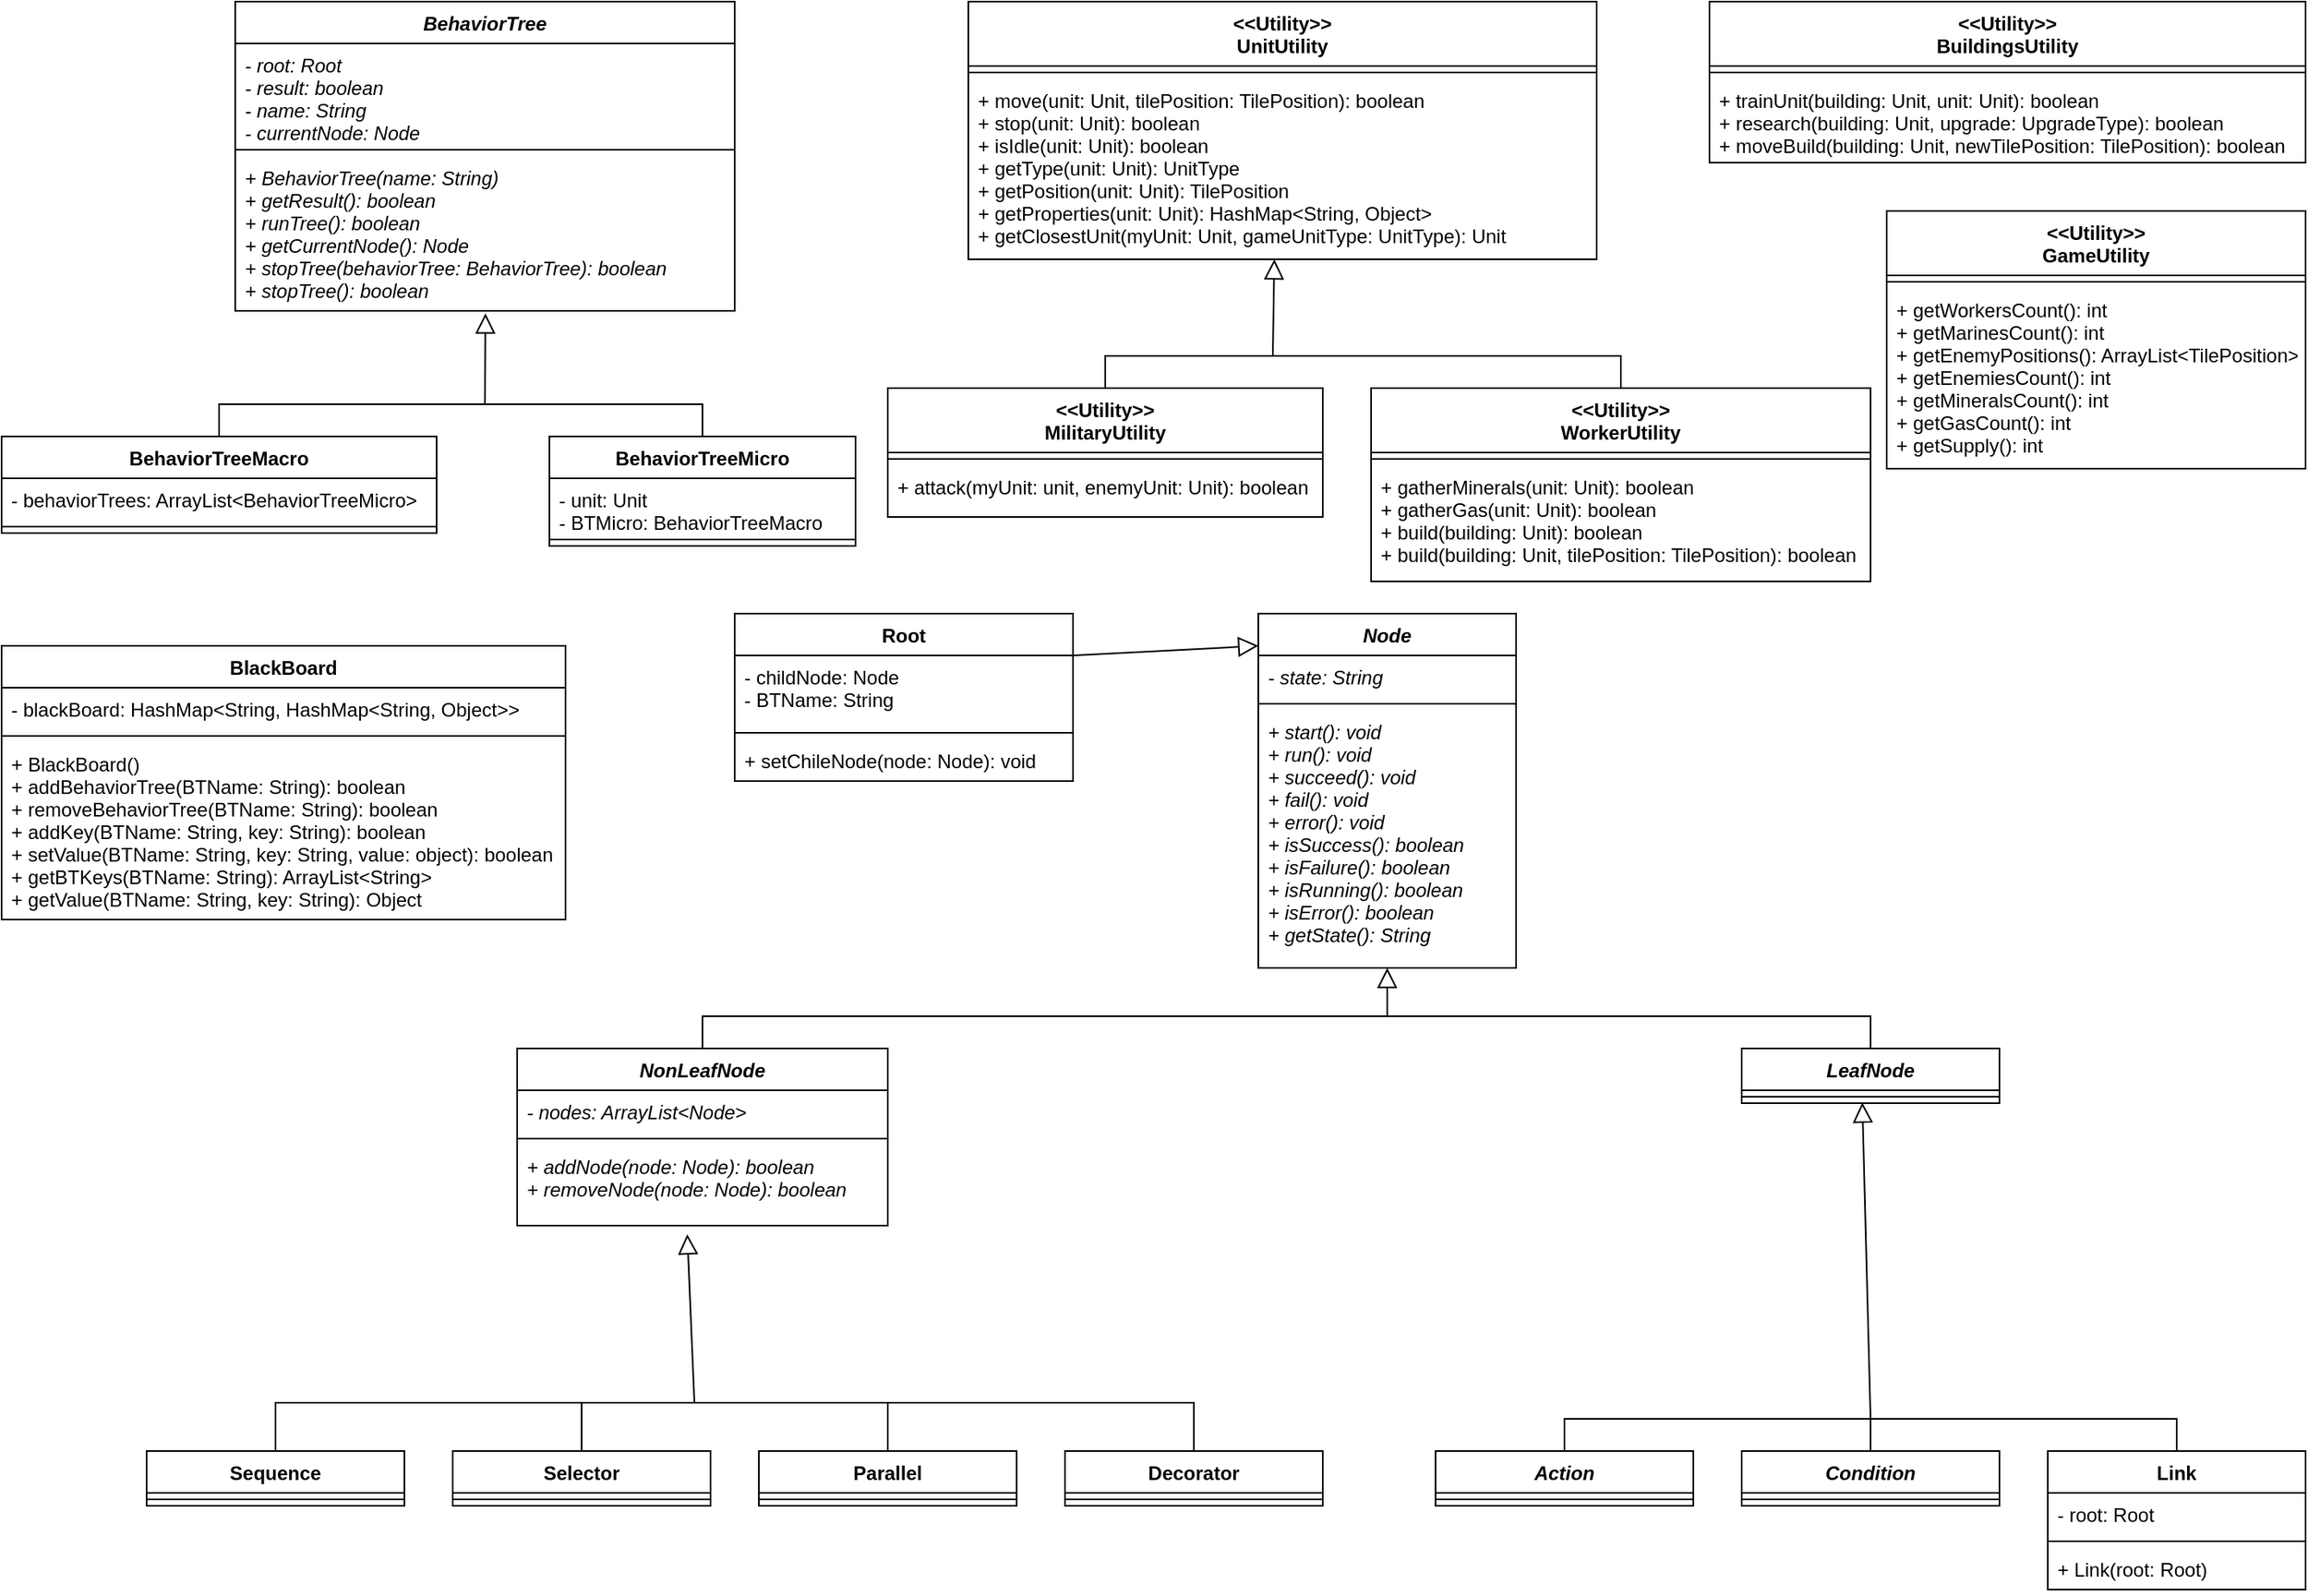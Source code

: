 <mxfile version="20.8.20" type="device"><diagram id="C5RBs43oDa-KdzZeNtuy" name="Page-1"><mxGraphModel dx="223" dy="1684" grid="1" gridSize="10" guides="1" tooltips="1" connect="1" arrows="1" fold="1" page="1" pageScale="1" pageWidth="827" pageHeight="1169" math="0" shadow="0"><root><mxCell id="WIyWlLk6GJQsqaUBKTNV-0"/><mxCell id="WIyWlLk6GJQsqaUBKTNV-1" parent="WIyWlLk6GJQsqaUBKTNV-0"/><mxCell id="doFuqOEWqiH0H51jaJD0-0" value="BlackBoard" style="swimlane;fontStyle=1;align=center;verticalAlign=top;childLayout=stackLayout;horizontal=1;startSize=26;horizontalStack=0;resizeParent=1;resizeParentMax=0;resizeLast=0;collapsible=1;marginBottom=0;" parent="WIyWlLk6GJQsqaUBKTNV-1" vertex="1"><mxGeometry x="980" y="-530" width="350" height="170" as="geometry"/></mxCell><mxCell id="doFuqOEWqiH0H51jaJD0-1" value="- blackBoard: HashMap&lt;String, HashMap&lt;String, Object&gt;&gt;" style="text;strokeColor=none;fillColor=none;align=left;verticalAlign=top;spacingLeft=4;spacingRight=4;overflow=hidden;rotatable=0;points=[[0,0.5],[1,0.5]];portConstraint=eastwest;" parent="doFuqOEWqiH0H51jaJD0-0" vertex="1"><mxGeometry y="26" width="350" height="26" as="geometry"/></mxCell><mxCell id="doFuqOEWqiH0H51jaJD0-2" value="" style="line;strokeWidth=1;fillColor=none;align=left;verticalAlign=middle;spacingTop=-1;spacingLeft=3;spacingRight=3;rotatable=0;labelPosition=right;points=[];portConstraint=eastwest;strokeColor=inherit;" parent="doFuqOEWqiH0H51jaJD0-0" vertex="1"><mxGeometry y="52" width="350" height="8" as="geometry"/></mxCell><mxCell id="doFuqOEWqiH0H51jaJD0-3" value="+ BlackBoard()&#10;+ addBehaviorTree(BTName: String): boolean&#10;+ removeBehaviorTree(BTName: String): boolean&#10;+ addKey(BTName: String, key: String): boolean&#10;+ setValue(BTName: String, key: String, value: object): boolean&#10;+ getBTKeys(BTName: String): ArrayList&lt;String&gt;&#10;+ getValue(BTName: String, key: String): Object&#10;" style="text;strokeColor=none;fillColor=none;align=left;verticalAlign=top;spacingLeft=4;spacingRight=4;overflow=hidden;rotatable=0;points=[[0,0.5],[1,0.5]];portConstraint=eastwest;" parent="doFuqOEWqiH0H51jaJD0-0" vertex="1"><mxGeometry y="60" width="350" height="110" as="geometry"/></mxCell><mxCell id="doFuqOEWqiH0H51jaJD0-4" value="BehaviorTree" style="swimlane;fontStyle=3;align=center;verticalAlign=top;childLayout=stackLayout;horizontal=1;startSize=26;horizontalStack=0;resizeParent=1;resizeParentMax=0;resizeLast=0;collapsible=1;marginBottom=0;" parent="WIyWlLk6GJQsqaUBKTNV-1" vertex="1"><mxGeometry x="1125" y="-930" width="310" height="192" as="geometry"/></mxCell><mxCell id="doFuqOEWqiH0H51jaJD0-5" value="- root: Root&#10;- result: boolean&#10;- name: String&#10;- currentNode: Node" style="text;strokeColor=none;fillColor=none;align=left;verticalAlign=top;spacingLeft=4;spacingRight=4;overflow=hidden;rotatable=0;points=[[0,0.5],[1,0.5]];portConstraint=eastwest;fontStyle=2" parent="doFuqOEWqiH0H51jaJD0-4" vertex="1"><mxGeometry y="26" width="310" height="62" as="geometry"/></mxCell><mxCell id="doFuqOEWqiH0H51jaJD0-6" value="" style="line;strokeWidth=1;fillColor=none;align=left;verticalAlign=middle;spacingTop=-1;spacingLeft=3;spacingRight=3;rotatable=0;labelPosition=right;points=[];portConstraint=eastwest;strokeColor=inherit;" parent="doFuqOEWqiH0H51jaJD0-4" vertex="1"><mxGeometry y="88" width="310" height="8" as="geometry"/></mxCell><mxCell id="doFuqOEWqiH0H51jaJD0-7" value="+ BehaviorTree(name: String)&#10;+ getResult(): boolean&#10;+ runTree(): boolean&#10;+ getCurrentNode(): Node&#10;+ stopTree(behaviorTree: BehaviorTree): boolean&#10;+ stopTree(): boolean" style="text;strokeColor=none;fillColor=none;align=left;verticalAlign=top;spacingLeft=4;spacingRight=4;overflow=hidden;rotatable=0;points=[[0,0.5],[1,0.5]];portConstraint=eastwest;fontStyle=2" parent="doFuqOEWqiH0H51jaJD0-4" vertex="1"><mxGeometry y="96" width="310" height="96" as="geometry"/></mxCell><mxCell id="doFuqOEWqiH0H51jaJD0-8" value="Node" style="swimlane;fontStyle=3;align=center;verticalAlign=top;childLayout=stackLayout;horizontal=1;startSize=26;horizontalStack=0;resizeParent=1;resizeParentMax=0;resizeLast=0;collapsible=1;marginBottom=0;" parent="WIyWlLk6GJQsqaUBKTNV-1" vertex="1"><mxGeometry x="1760" y="-550" width="160" height="220" as="geometry"/></mxCell><mxCell id="doFuqOEWqiH0H51jaJD0-9" value="- state: String " style="text;strokeColor=none;fillColor=none;align=left;verticalAlign=top;spacingLeft=4;spacingRight=4;overflow=hidden;rotatable=0;points=[[0,0.5],[1,0.5]];portConstraint=eastwest;fontStyle=2" parent="doFuqOEWqiH0H51jaJD0-8" vertex="1"><mxGeometry y="26" width="160" height="26" as="geometry"/></mxCell><mxCell id="doFuqOEWqiH0H51jaJD0-10" value="" style="line;strokeWidth=1;fillColor=none;align=left;verticalAlign=middle;spacingTop=-1;spacingLeft=3;spacingRight=3;rotatable=0;labelPosition=right;points=[];portConstraint=eastwest;strokeColor=inherit;" parent="doFuqOEWqiH0H51jaJD0-8" vertex="1"><mxGeometry y="52" width="160" height="8" as="geometry"/></mxCell><mxCell id="doFuqOEWqiH0H51jaJD0-11" value="+ start(): void&#10;+ run(): void&#10;+ succeed(): void&#10;+ fail(): void&#10;+ error(): void&#10;+ isSuccess(): boolean&#10;+ isFailure(): boolean&#10;+ isRunning(): boolean&#10;+ isError(): boolean&#10;+ getState(): String" style="text;strokeColor=none;fillColor=none;align=left;verticalAlign=top;spacingLeft=4;spacingRight=4;overflow=hidden;rotatable=0;points=[[0,0.5],[1,0.5]];portConstraint=eastwest;fontStyle=2" parent="doFuqOEWqiH0H51jaJD0-8" vertex="1"><mxGeometry y="60" width="160" height="160" as="geometry"/></mxCell><mxCell id="doFuqOEWqiH0H51jaJD0-12" value="LeafNode" style="swimlane;fontStyle=3;align=center;verticalAlign=top;childLayout=stackLayout;horizontal=1;startSize=26;horizontalStack=0;resizeParent=1;resizeParentMax=0;resizeLast=0;collapsible=1;marginBottom=0;" parent="WIyWlLk6GJQsqaUBKTNV-1" vertex="1"><mxGeometry x="2060" y="-280" width="160" height="34" as="geometry"/></mxCell><mxCell id="doFuqOEWqiH0H51jaJD0-14" value="" style="line;strokeWidth=1;fillColor=none;align=left;verticalAlign=middle;spacingTop=-1;spacingLeft=3;spacingRight=3;rotatable=0;labelPosition=right;points=[];portConstraint=eastwest;strokeColor=inherit;" parent="doFuqOEWqiH0H51jaJD0-12" vertex="1"><mxGeometry y="26" width="160" height="8" as="geometry"/></mxCell><mxCell id="doFuqOEWqiH0H51jaJD0-16" value="Action" style="swimlane;fontStyle=3;align=center;verticalAlign=top;childLayout=stackLayout;horizontal=1;startSize=26;horizontalStack=0;resizeParent=1;resizeParentMax=0;resizeLast=0;collapsible=1;marginBottom=0;" parent="WIyWlLk6GJQsqaUBKTNV-1" vertex="1"><mxGeometry x="1870" y="-30" width="160" height="34" as="geometry"><mxRectangle x="1870" y="-30" width="80" height="30" as="alternateBounds"/></mxGeometry></mxCell><mxCell id="doFuqOEWqiH0H51jaJD0-18" value="" style="line;strokeWidth=1;fillColor=none;align=left;verticalAlign=middle;spacingTop=-1;spacingLeft=3;spacingRight=3;rotatable=0;labelPosition=right;points=[];portConstraint=eastwest;strokeColor=inherit;" parent="doFuqOEWqiH0H51jaJD0-16" vertex="1"><mxGeometry y="26" width="160" height="8" as="geometry"/></mxCell><mxCell id="doFuqOEWqiH0H51jaJD0-20" value="Condition" style="swimlane;fontStyle=3;align=center;verticalAlign=top;childLayout=stackLayout;horizontal=1;startSize=26;horizontalStack=0;resizeParent=1;resizeParentMax=0;resizeLast=0;collapsible=1;marginBottom=0;" parent="WIyWlLk6GJQsqaUBKTNV-1" vertex="1"><mxGeometry x="2060" y="-30" width="160" height="34" as="geometry"/></mxCell><mxCell id="doFuqOEWqiH0H51jaJD0-22" value="" style="line;strokeWidth=1;fillColor=none;align=left;verticalAlign=middle;spacingTop=-1;spacingLeft=3;spacingRight=3;rotatable=0;labelPosition=right;points=[];portConstraint=eastwest;strokeColor=inherit;" parent="doFuqOEWqiH0H51jaJD0-20" vertex="1"><mxGeometry y="26" width="160" height="8" as="geometry"/></mxCell><mxCell id="doFuqOEWqiH0H51jaJD0-24" value="Link" style="swimlane;fontStyle=1;align=center;verticalAlign=top;childLayout=stackLayout;horizontal=1;startSize=26;horizontalStack=0;resizeParent=1;resizeParentMax=0;resizeLast=0;collapsible=1;marginBottom=0;" parent="WIyWlLk6GJQsqaUBKTNV-1" vertex="1"><mxGeometry x="2250" y="-30" width="160" height="86" as="geometry"/></mxCell><mxCell id="doFuqOEWqiH0H51jaJD0-25" value="- root: Root" style="text;strokeColor=none;fillColor=none;align=left;verticalAlign=top;spacingLeft=4;spacingRight=4;overflow=hidden;rotatable=0;points=[[0,0.5],[1,0.5]];portConstraint=eastwest;fontStyle=0" parent="doFuqOEWqiH0H51jaJD0-24" vertex="1"><mxGeometry y="26" width="160" height="26" as="geometry"/></mxCell><mxCell id="doFuqOEWqiH0H51jaJD0-26" value="" style="line;strokeWidth=1;fillColor=none;align=left;verticalAlign=middle;spacingTop=-1;spacingLeft=3;spacingRight=3;rotatable=0;labelPosition=right;points=[];portConstraint=eastwest;strokeColor=inherit;" parent="doFuqOEWqiH0H51jaJD0-24" vertex="1"><mxGeometry y="52" width="160" height="8" as="geometry"/></mxCell><mxCell id="doFuqOEWqiH0H51jaJD0-27" value="+ Link(root: Root)" style="text;strokeColor=none;fillColor=none;align=left;verticalAlign=top;spacingLeft=4;spacingRight=4;overflow=hidden;rotatable=0;points=[[0,0.5],[1,0.5]];portConstraint=eastwest;" parent="doFuqOEWqiH0H51jaJD0-24" vertex="1"><mxGeometry y="60" width="160" height="26" as="geometry"/></mxCell><mxCell id="doFuqOEWqiH0H51jaJD0-28" value="NonLeafNode" style="swimlane;fontStyle=3;align=center;verticalAlign=top;childLayout=stackLayout;horizontal=1;startSize=26;horizontalStack=0;resizeParent=1;resizeParentMax=0;resizeLast=0;collapsible=1;marginBottom=0;" parent="WIyWlLk6GJQsqaUBKTNV-1" vertex="1"><mxGeometry x="1300" y="-280" width="230" height="110" as="geometry"/></mxCell><mxCell id="doFuqOEWqiH0H51jaJD0-29" value="- nodes: ArrayList&lt;Node&gt;" style="text;strokeColor=none;fillColor=none;align=left;verticalAlign=top;spacingLeft=4;spacingRight=4;overflow=hidden;rotatable=0;points=[[0,0.5],[1,0.5]];portConstraint=eastwest;fontStyle=2" parent="doFuqOEWqiH0H51jaJD0-28" vertex="1"><mxGeometry y="26" width="230" height="26" as="geometry"/></mxCell><mxCell id="doFuqOEWqiH0H51jaJD0-30" value="" style="line;strokeWidth=1;fillColor=none;align=left;verticalAlign=middle;spacingTop=-1;spacingLeft=3;spacingRight=3;rotatable=0;labelPosition=right;points=[];portConstraint=eastwest;strokeColor=inherit;" parent="doFuqOEWqiH0H51jaJD0-28" vertex="1"><mxGeometry y="52" width="230" height="8" as="geometry"/></mxCell><mxCell id="doFuqOEWqiH0H51jaJD0-31" value="+ addNode(node: Node): boolean&#10;+ removeNode(node: Node): boolean" style="text;strokeColor=none;fillColor=none;align=left;verticalAlign=top;spacingLeft=4;spacingRight=4;overflow=hidden;rotatable=0;points=[[0,0.5],[1,0.5]];portConstraint=eastwest;fontStyle=2" parent="doFuqOEWqiH0H51jaJD0-28" vertex="1"><mxGeometry y="60" width="230" height="50" as="geometry"/></mxCell><mxCell id="doFuqOEWqiH0H51jaJD0-32" value="Selector" style="swimlane;fontStyle=1;align=center;verticalAlign=top;childLayout=stackLayout;horizontal=1;startSize=26;horizontalStack=0;resizeParent=1;resizeParentMax=0;resizeLast=0;collapsible=1;marginBottom=0;" parent="WIyWlLk6GJQsqaUBKTNV-1" vertex="1"><mxGeometry x="1260" y="-30" width="160" height="34" as="geometry"/></mxCell><mxCell id="doFuqOEWqiH0H51jaJD0-34" value="" style="line;strokeWidth=1;fillColor=none;align=left;verticalAlign=middle;spacingTop=-1;spacingLeft=3;spacingRight=3;rotatable=0;labelPosition=right;points=[];portConstraint=eastwest;strokeColor=inherit;" parent="doFuqOEWqiH0H51jaJD0-32" vertex="1"><mxGeometry y="26" width="160" height="8" as="geometry"/></mxCell><mxCell id="doFuqOEWqiH0H51jaJD0-36" value="Sequence" style="swimlane;fontStyle=1;align=center;verticalAlign=top;childLayout=stackLayout;horizontal=1;startSize=26;horizontalStack=0;resizeParent=1;resizeParentMax=0;resizeLast=0;collapsible=1;marginBottom=0;" parent="WIyWlLk6GJQsqaUBKTNV-1" vertex="1"><mxGeometry x="1070" y="-30" width="160" height="34" as="geometry"/></mxCell><mxCell id="doFuqOEWqiH0H51jaJD0-38" value="" style="line;strokeWidth=1;fillColor=none;align=left;verticalAlign=middle;spacingTop=-1;spacingLeft=3;spacingRight=3;rotatable=0;labelPosition=right;points=[];portConstraint=eastwest;strokeColor=inherit;" parent="doFuqOEWqiH0H51jaJD0-36" vertex="1"><mxGeometry y="26" width="160" height="8" as="geometry"/></mxCell><mxCell id="doFuqOEWqiH0H51jaJD0-40" value="Decorator" style="swimlane;fontStyle=1;align=center;verticalAlign=top;childLayout=stackLayout;horizontal=1;startSize=26;horizontalStack=0;resizeParent=1;resizeParentMax=0;resizeLast=0;collapsible=1;marginBottom=0;" parent="WIyWlLk6GJQsqaUBKTNV-1" vertex="1"><mxGeometry x="1640" y="-30" width="160" height="34" as="geometry"/></mxCell><mxCell id="doFuqOEWqiH0H51jaJD0-42" value="" style="line;strokeWidth=1;fillColor=none;align=left;verticalAlign=middle;spacingTop=-1;spacingLeft=3;spacingRight=3;rotatable=0;labelPosition=right;points=[];portConstraint=eastwest;strokeColor=inherit;" parent="doFuqOEWqiH0H51jaJD0-40" vertex="1"><mxGeometry y="26" width="160" height="8" as="geometry"/></mxCell><mxCell id="doFuqOEWqiH0H51jaJD0-44" value="Parallel" style="swimlane;fontStyle=1;align=center;verticalAlign=top;childLayout=stackLayout;horizontal=1;startSize=26;horizontalStack=0;resizeParent=1;resizeParentMax=0;resizeLast=0;collapsible=1;marginBottom=0;" parent="WIyWlLk6GJQsqaUBKTNV-1" vertex="1"><mxGeometry x="1450" y="-30" width="160" height="34" as="geometry"/></mxCell><mxCell id="doFuqOEWqiH0H51jaJD0-46" value="" style="line;strokeWidth=1;fillColor=none;align=left;verticalAlign=middle;spacingTop=-1;spacingLeft=3;spacingRight=3;rotatable=0;labelPosition=right;points=[];portConstraint=eastwest;strokeColor=inherit;" parent="doFuqOEWqiH0H51jaJD0-44" vertex="1"><mxGeometry y="26" width="160" height="8" as="geometry"/></mxCell><mxCell id="doFuqOEWqiH0H51jaJD0-48" value="&lt;&lt;Utility&gt;&gt;&#10;WorkerUtility" style="swimlane;fontStyle=1;align=center;verticalAlign=top;childLayout=stackLayout;horizontal=1;startSize=40;horizontalStack=0;resizeParent=1;resizeParentMax=0;resizeLast=0;collapsible=1;marginBottom=0;" parent="WIyWlLk6GJQsqaUBKTNV-1" vertex="1"><mxGeometry x="1830" y="-690" width="310" height="120" as="geometry"/></mxCell><mxCell id="doFuqOEWqiH0H51jaJD0-50" value="" style="line;strokeWidth=1;fillColor=none;align=left;verticalAlign=middle;spacingTop=-1;spacingLeft=3;spacingRight=3;rotatable=0;labelPosition=right;points=[];portConstraint=eastwest;strokeColor=inherit;" parent="doFuqOEWqiH0H51jaJD0-48" vertex="1"><mxGeometry y="40" width="310" height="8" as="geometry"/></mxCell><mxCell id="doFuqOEWqiH0H51jaJD0-51" value="+ gatherMinerals(unit: Unit): boolean &#10;+ gatherGas(unit: Unit): boolean&#10;+ build(building: Unit): boolean&#10;+ build(building: Unit, tilePosition: TilePosition): boolean" style="text;strokeColor=none;fillColor=none;align=left;verticalAlign=top;spacingLeft=4;spacingRight=4;overflow=hidden;rotatable=0;points=[[0,0.5],[1,0.5]];portConstraint=eastwest;" parent="doFuqOEWqiH0H51jaJD0-48" vertex="1"><mxGeometry y="48" width="310" height="72" as="geometry"/></mxCell><mxCell id="doFuqOEWqiH0H51jaJD0-52" value="&lt;&lt;Utility&gt;&gt;&#10;MilitaryUtility" style="swimlane;fontStyle=1;align=center;verticalAlign=top;childLayout=stackLayout;horizontal=1;startSize=40;horizontalStack=0;resizeParent=1;resizeParentMax=0;resizeLast=0;collapsible=1;marginBottom=0;" parent="WIyWlLk6GJQsqaUBKTNV-1" vertex="1"><mxGeometry x="1530" y="-690" width="270" height="80" as="geometry"/></mxCell><mxCell id="doFuqOEWqiH0H51jaJD0-54" value="" style="line;strokeWidth=1;fillColor=none;align=left;verticalAlign=middle;spacingTop=-1;spacingLeft=3;spacingRight=3;rotatable=0;labelPosition=right;points=[];portConstraint=eastwest;strokeColor=inherit;" parent="doFuqOEWqiH0H51jaJD0-52" vertex="1"><mxGeometry y="40" width="270" height="8" as="geometry"/></mxCell><mxCell id="doFuqOEWqiH0H51jaJD0-55" value="+ attack(myUnit: unit, enemyUnit: Unit): boolean&#10;" style="text;strokeColor=none;fillColor=none;align=left;verticalAlign=top;spacingLeft=4;spacingRight=4;overflow=hidden;rotatable=0;points=[[0,0.5],[1,0.5]];portConstraint=eastwest;" parent="doFuqOEWqiH0H51jaJD0-52" vertex="1"><mxGeometry y="48" width="270" height="32" as="geometry"/></mxCell><mxCell id="doFuqOEWqiH0H51jaJD0-56" value="&lt;&lt;Utility&gt;&gt;&#10;BuildingsUtility" style="swimlane;fontStyle=1;align=center;verticalAlign=top;childLayout=stackLayout;horizontal=1;startSize=40;horizontalStack=0;resizeParent=1;resizeParentMax=0;resizeLast=0;collapsible=1;marginBottom=0;" parent="WIyWlLk6GJQsqaUBKTNV-1" vertex="1"><mxGeometry x="2040" y="-930" width="370" height="100" as="geometry"/></mxCell><mxCell id="doFuqOEWqiH0H51jaJD0-58" value="" style="line;strokeWidth=1;fillColor=none;align=left;verticalAlign=middle;spacingTop=-1;spacingLeft=3;spacingRight=3;rotatable=0;labelPosition=right;points=[];portConstraint=eastwest;strokeColor=inherit;" parent="doFuqOEWqiH0H51jaJD0-56" vertex="1"><mxGeometry y="40" width="370" height="8" as="geometry"/></mxCell><mxCell id="doFuqOEWqiH0H51jaJD0-59" value="+ trainUnit(building: Unit, unit: Unit): boolean&#10;+ research(building: Unit, upgrade: UpgradeType): boolean&#10;+ moveBuild(building: Unit, newTilePosition: TilePosition): boolean&#10;" style="text;strokeColor=none;fillColor=none;align=left;verticalAlign=top;spacingLeft=4;spacingRight=4;overflow=hidden;rotatable=0;points=[[0,0.5],[1,0.5]];portConstraint=eastwest;" parent="doFuqOEWqiH0H51jaJD0-56" vertex="1"><mxGeometry y="48" width="370" height="52" as="geometry"/></mxCell><mxCell id="doFuqOEWqiH0H51jaJD0-60" value="&lt;&lt;Utility&gt;&gt;&#10;UnitUtility" style="swimlane;fontStyle=1;align=center;verticalAlign=top;childLayout=stackLayout;horizontal=1;startSize=40;horizontalStack=0;resizeParent=1;resizeParentMax=0;resizeLast=0;collapsible=1;marginBottom=0;" parent="WIyWlLk6GJQsqaUBKTNV-1" vertex="1"><mxGeometry x="1580" y="-930" width="390" height="160" as="geometry"/></mxCell><mxCell id="doFuqOEWqiH0H51jaJD0-62" value="" style="line;strokeWidth=1;fillColor=none;align=left;verticalAlign=middle;spacingTop=-1;spacingLeft=3;spacingRight=3;rotatable=0;labelPosition=right;points=[];portConstraint=eastwest;strokeColor=inherit;" parent="doFuqOEWqiH0H51jaJD0-60" vertex="1"><mxGeometry y="40" width="390" height="8" as="geometry"/></mxCell><mxCell id="doFuqOEWqiH0H51jaJD0-63" value="+ move(unit: Unit, tilePosition: TilePosition): boolean&#10;+ stop(unit: Unit): boolean&#10;+ isIdle(unit: Unit): boolean&#10;+ getType(unit: Unit): UnitType&#10;+ getPosition(unit: Unit): TilePosition&#10;+ getProperties(unit: Unit): HashMap&lt;String, Object&gt;&#10;+ getClosestUnit(myUnit: Unit, gameUnitType: UnitType): Unit" style="text;strokeColor=none;fillColor=none;align=left;verticalAlign=top;spacingLeft=4;spacingRight=4;overflow=hidden;rotatable=0;points=[[0,0.5],[1,0.5]];portConstraint=eastwest;fontStyle=0" parent="doFuqOEWqiH0H51jaJD0-60" vertex="1"><mxGeometry y="48" width="390" height="112" as="geometry"/></mxCell><mxCell id="doFuqOEWqiH0H51jaJD0-64" value="&lt;&lt;Utility&gt;&gt;&#10;GameUtility" style="swimlane;fontStyle=1;align=center;verticalAlign=top;childLayout=stackLayout;horizontal=1;startSize=40;horizontalStack=0;resizeParent=1;resizeParentMax=0;resizeLast=0;collapsible=1;marginBottom=0;" parent="WIyWlLk6GJQsqaUBKTNV-1" vertex="1"><mxGeometry x="2150" y="-800" width="260" height="160" as="geometry"/></mxCell><mxCell id="doFuqOEWqiH0H51jaJD0-66" value="" style="line;strokeWidth=1;fillColor=none;align=left;verticalAlign=middle;spacingTop=-1;spacingLeft=3;spacingRight=3;rotatable=0;labelPosition=right;points=[];portConstraint=eastwest;strokeColor=inherit;" parent="doFuqOEWqiH0H51jaJD0-64" vertex="1"><mxGeometry y="40" width="260" height="8" as="geometry"/></mxCell><mxCell id="doFuqOEWqiH0H51jaJD0-67" value="+ getWorkersCount(): int&#10;+ getMarinesCount(): int&#10;+ getEnemyPositions(): ArrayList&lt;TilePosition&gt;&#10;+ getEnemiesCount(): int&#10;+ getMineralsCount(): int&#10;+ getGasCount(): int&#10;+ getSupply(): int" style="text;strokeColor=none;fillColor=none;align=left;verticalAlign=top;spacingLeft=4;spacingRight=4;overflow=hidden;rotatable=0;points=[[0,0.5],[1,0.5]];portConstraint=eastwest;" parent="doFuqOEWqiH0H51jaJD0-64" vertex="1"><mxGeometry y="48" width="260" height="112" as="geometry"/></mxCell><mxCell id="doFuqOEWqiH0H51jaJD0-72" value="BehaviorTreeMicro" style="swimlane;fontStyle=1;align=center;verticalAlign=top;childLayout=stackLayout;horizontal=1;startSize=26;horizontalStack=0;resizeParent=1;resizeParentMax=0;resizeLast=0;collapsible=1;marginBottom=0;" parent="WIyWlLk6GJQsqaUBKTNV-1" vertex="1"><mxGeometry x="1320" y="-660" width="190" height="68" as="geometry"/></mxCell><mxCell id="doFuqOEWqiH0H51jaJD0-73" value="- unit: Unit&#10;- BTMicro: BehaviorTreeMacro" style="text;strokeColor=none;fillColor=none;align=left;verticalAlign=top;spacingLeft=4;spacingRight=4;overflow=hidden;rotatable=0;points=[[0,0.5],[1,0.5]];portConstraint=eastwest;fontStyle=0" parent="doFuqOEWqiH0H51jaJD0-72" vertex="1"><mxGeometry y="26" width="190" height="34" as="geometry"/></mxCell><mxCell id="doFuqOEWqiH0H51jaJD0-74" value="" style="line;strokeWidth=1;fillColor=none;align=left;verticalAlign=middle;spacingTop=-1;spacingLeft=3;spacingRight=3;rotatable=0;labelPosition=right;points=[];portConstraint=eastwest;strokeColor=inherit;" parent="doFuqOEWqiH0H51jaJD0-72" vertex="1"><mxGeometry y="60" width="190" height="8" as="geometry"/></mxCell><mxCell id="doFuqOEWqiH0H51jaJD0-79" value="" style="endArrow=none;html=1;rounded=0;endSize=10;exitX=0.5;exitY=0;exitDx=0;exitDy=0;entryX=0.5;entryY=0;entryDx=0;entryDy=0;" parent="WIyWlLk6GJQsqaUBKTNV-1" source="doFuqOEWqiH0H51jaJD0-98" target="doFuqOEWqiH0H51jaJD0-72" edge="1"><mxGeometry width="50" height="50" relative="1" as="geometry"><mxPoint x="1115" y="-670" as="sourcePoint"/><mxPoint x="1350" y="-680" as="targetPoint"/><Array as="points"><mxPoint x="1115" y="-680"/><mxPoint x="1415" y="-680"/></Array></mxGeometry></mxCell><mxCell id="doFuqOEWqiH0H51jaJD0-80" value="" style="endArrow=block;html=1;rounded=0;endSize=10;endFill=0;entryX=0.501;entryY=1.017;entryDx=0;entryDy=0;entryPerimeter=0;" parent="WIyWlLk6GJQsqaUBKTNV-1" target="doFuqOEWqiH0H51jaJD0-7" edge="1"><mxGeometry width="50" height="50" relative="1" as="geometry"><mxPoint x="1280" y="-680" as="sourcePoint"/><mxPoint x="1280" y="-740" as="targetPoint"/></mxGeometry></mxCell><mxCell id="doFuqOEWqiH0H51jaJD0-81" value="" style="endArrow=none;html=1;rounded=0;endSize=10;entryX=0.5;entryY=0;entryDx=0;entryDy=0;exitX=0.5;exitY=0;exitDx=0;exitDy=0;" parent="WIyWlLk6GJQsqaUBKTNV-1" source="doFuqOEWqiH0H51jaJD0-52" target="doFuqOEWqiH0H51jaJD0-48" edge="1"><mxGeometry width="50" height="50" relative="1" as="geometry"><mxPoint x="1570" y="-674" as="sourcePoint"/><mxPoint x="1825" y="-658" as="targetPoint"/><Array as="points"><mxPoint x="1665" y="-710"/><mxPoint x="1985" y="-710"/></Array></mxGeometry></mxCell><mxCell id="doFuqOEWqiH0H51jaJD0-82" value="" style="endArrow=block;html=1;rounded=0;endSize=10;endFill=0;entryX=0.487;entryY=1;entryDx=0;entryDy=0;entryPerimeter=0;" parent="WIyWlLk6GJQsqaUBKTNV-1" target="doFuqOEWqiH0H51jaJD0-63" edge="1"><mxGeometry width="50" height="50" relative="1" as="geometry"><mxPoint x="1769" y="-710" as="sourcePoint"/><mxPoint x="1703" y="-765" as="targetPoint"/></mxGeometry></mxCell><mxCell id="doFuqOEWqiH0H51jaJD0-83" value="" style="endArrow=none;html=1;rounded=0;endSize=10;exitX=0.5;exitY=0;exitDx=0;exitDy=0;entryX=0.5;entryY=0;entryDx=0;entryDy=0;" parent="WIyWlLk6GJQsqaUBKTNV-1" source="doFuqOEWqiH0H51jaJD0-28" target="doFuqOEWqiH0H51jaJD0-12" edge="1"><mxGeometry width="50" height="50" relative="1" as="geometry"><mxPoint x="1680" y="-280" as="sourcePoint"/><mxPoint x="1965" y="-280" as="targetPoint"/><Array as="points"><mxPoint x="1415" y="-300"/><mxPoint x="2140" y="-300"/></Array></mxGeometry></mxCell><mxCell id="doFuqOEWqiH0H51jaJD0-84" value="" style="endArrow=block;html=1;rounded=0;endSize=10;endFill=0;" parent="WIyWlLk6GJQsqaUBKTNV-1" target="doFuqOEWqiH0H51jaJD0-11" edge="1"><mxGeometry width="50" height="50" relative="1" as="geometry"><mxPoint x="1840" y="-300" as="sourcePoint"/><mxPoint x="1843" y="-239" as="targetPoint"/></mxGeometry></mxCell><mxCell id="doFuqOEWqiH0H51jaJD0-85" value="" style="endArrow=none;html=1;rounded=0;endSize=10;exitX=0.5;exitY=0;exitDx=0;exitDy=0;entryX=0.5;entryY=0;entryDx=0;entryDy=0;" parent="WIyWlLk6GJQsqaUBKTNV-1" source="doFuqOEWqiH0H51jaJD0-16" target="doFuqOEWqiH0H51jaJD0-20" edge="1"><mxGeometry width="50" height="50" relative="1" as="geometry"><mxPoint x="1850" y="-21" as="sourcePoint"/><mxPoint x="2135" y="-21" as="targetPoint"/><Array as="points"><mxPoint x="1950" y="-50"/><mxPoint x="2140" y="-50"/></Array></mxGeometry></mxCell><mxCell id="doFuqOEWqiH0H51jaJD0-86" value="" style="endArrow=block;html=1;rounded=0;endSize=10;endFill=0;entryX=0.468;entryY=0.95;entryDx=0;entryDy=0;entryPerimeter=0;" parent="WIyWlLk6GJQsqaUBKTNV-1" target="doFuqOEWqiH0H51jaJD0-14" edge="1"><mxGeometry width="50" height="50" relative="1" as="geometry"><mxPoint x="2140" y="-50" as="sourcePoint"/><mxPoint x="2140" y="-240" as="targetPoint"/></mxGeometry></mxCell><mxCell id="doFuqOEWqiH0H51jaJD0-88" value="" style="endArrow=none;html=1;rounded=0;endSize=10;entryX=0.5;entryY=0;entryDx=0;entryDy=0;" parent="WIyWlLk6GJQsqaUBKTNV-1" target="doFuqOEWqiH0H51jaJD0-24" edge="1"><mxGeometry width="50" height="50" relative="1" as="geometry"><mxPoint x="2140" y="-50" as="sourcePoint"/><mxPoint x="2330" y="-50" as="targetPoint"/><Array as="points"><mxPoint x="2330" y="-50"/></Array></mxGeometry></mxCell><mxCell id="doFuqOEWqiH0H51jaJD0-89" value="" style="endArrow=none;html=1;rounded=0;endSize=10;exitX=0.5;exitY=0;exitDx=0;exitDy=0;entryX=0.5;entryY=0;entryDx=0;entryDy=0;" parent="WIyWlLk6GJQsqaUBKTNV-1" source="doFuqOEWqiH0H51jaJD0-36" target="doFuqOEWqiH0H51jaJD0-40" edge="1"><mxGeometry width="50" height="50" relative="1" as="geometry"><mxPoint x="1147" y="-70" as="sourcePoint"/><mxPoint x="1337" y="-70" as="targetPoint"/><Array as="points"><mxPoint x="1150" y="-60"/><mxPoint x="1720" y="-60"/></Array></mxGeometry></mxCell><mxCell id="doFuqOEWqiH0H51jaJD0-90" value="" style="endArrow=none;html=1;rounded=0;endSize=10;exitX=0.5;exitY=0;exitDx=0;exitDy=0;" parent="WIyWlLk6GJQsqaUBKTNV-1" source="doFuqOEWqiH0H51jaJD0-32" edge="1"><mxGeometry width="50" height="50" relative="1" as="geometry"><mxPoint x="1470" y="-70" as="sourcePoint"/><mxPoint x="1340" y="-60" as="targetPoint"/></mxGeometry></mxCell><mxCell id="doFuqOEWqiH0H51jaJD0-93" value="" style="endArrow=none;html=1;rounded=0;endSize=10;exitX=0.5;exitY=0;exitDx=0;exitDy=0;" parent="WIyWlLk6GJQsqaUBKTNV-1" source="doFuqOEWqiH0H51jaJD0-44" edge="1"><mxGeometry width="50" height="50" relative="1" as="geometry"><mxPoint x="1350" y="-20" as="sourcePoint"/><mxPoint x="1530" y="-60" as="targetPoint"/></mxGeometry></mxCell><mxCell id="doFuqOEWqiH0H51jaJD0-94" value="" style="endArrow=block;html=1;rounded=0;endSize=10;endFill=0;entryX=0.459;entryY=1.108;entryDx=0;entryDy=0;entryPerimeter=0;" parent="WIyWlLk6GJQsqaUBKTNV-1" target="doFuqOEWqiH0H51jaJD0-31" edge="1"><mxGeometry width="50" height="50" relative="1" as="geometry"><mxPoint x="1410" y="-60" as="sourcePoint"/><mxPoint x="1620" y="-140" as="targetPoint"/></mxGeometry></mxCell><mxCell id="doFuqOEWqiH0H51jaJD0-98" value="BehaviorTreeMacro" style="swimlane;fontStyle=1;align=center;verticalAlign=top;childLayout=stackLayout;horizontal=1;startSize=26;horizontalStack=0;resizeParent=1;resizeParentMax=0;resizeLast=0;collapsible=1;marginBottom=0;" parent="WIyWlLk6GJQsqaUBKTNV-1" vertex="1"><mxGeometry x="980" y="-660" width="270" height="60" as="geometry"/></mxCell><mxCell id="doFuqOEWqiH0H51jaJD0-99" value="- behaviorTrees: ArrayList&lt;BehaviorTreeMicro&gt;" style="text;strokeColor=none;fillColor=none;align=left;verticalAlign=top;spacingLeft=4;spacingRight=4;overflow=hidden;rotatable=0;points=[[0,0.5],[1,0.5]];portConstraint=eastwest;fontStyle=0" parent="doFuqOEWqiH0H51jaJD0-98" vertex="1"><mxGeometry y="26" width="270" height="26" as="geometry"/></mxCell><mxCell id="doFuqOEWqiH0H51jaJD0-100" value="" style="line;strokeWidth=1;fillColor=none;align=left;verticalAlign=middle;spacingTop=-1;spacingLeft=3;spacingRight=3;rotatable=0;labelPosition=right;points=[];portConstraint=eastwest;strokeColor=inherit;" parent="doFuqOEWqiH0H51jaJD0-98" vertex="1"><mxGeometry y="52" width="270" height="8" as="geometry"/></mxCell><mxCell id="Om6pHGtjASB41TI5Fnlo-0" value="Root" style="swimlane;fontStyle=1;align=center;verticalAlign=top;childLayout=stackLayout;horizontal=1;startSize=26;horizontalStack=0;resizeParent=1;resizeParentMax=0;resizeLast=0;collapsible=1;marginBottom=0;" vertex="1" parent="WIyWlLk6GJQsqaUBKTNV-1"><mxGeometry x="1435" y="-550" width="210" height="104" as="geometry"/></mxCell><mxCell id="Om6pHGtjASB41TI5Fnlo-1" value="- childNode: Node&#10;- BTName: String" style="text;strokeColor=none;fillColor=none;align=left;verticalAlign=top;spacingLeft=4;spacingRight=4;overflow=hidden;rotatable=0;points=[[0,0.5],[1,0.5]];portConstraint=eastwest;" vertex="1" parent="Om6pHGtjASB41TI5Fnlo-0"><mxGeometry y="26" width="210" height="44" as="geometry"/></mxCell><mxCell id="Om6pHGtjASB41TI5Fnlo-2" value="" style="line;strokeWidth=1;fillColor=none;align=left;verticalAlign=middle;spacingTop=-1;spacingLeft=3;spacingRight=3;rotatable=0;labelPosition=right;points=[];portConstraint=eastwest;strokeColor=inherit;" vertex="1" parent="Om6pHGtjASB41TI5Fnlo-0"><mxGeometry y="70" width="210" height="8" as="geometry"/></mxCell><mxCell id="Om6pHGtjASB41TI5Fnlo-3" value="+ setChileNode(node: Node): void" style="text;strokeColor=none;fillColor=none;align=left;verticalAlign=top;spacingLeft=4;spacingRight=4;overflow=hidden;rotatable=0;points=[[0,0.5],[1,0.5]];portConstraint=eastwest;" vertex="1" parent="Om6pHGtjASB41TI5Fnlo-0"><mxGeometry y="78" width="210" height="26" as="geometry"/></mxCell><mxCell id="Om6pHGtjASB41TI5Fnlo-9" value="" style="endArrow=block;html=1;rounded=0;endSize=10;endFill=0;exitX=1;exitY=0.25;exitDx=0;exitDy=0;entryX=0;entryY=0.091;entryDx=0;entryDy=0;entryPerimeter=0;" edge="1" parent="WIyWlLk6GJQsqaUBKTNV-1" source="Om6pHGtjASB41TI5Fnlo-0" target="doFuqOEWqiH0H51jaJD0-8"><mxGeometry width="50" height="50" relative="1" as="geometry"><mxPoint x="1850" y="-290" as="sourcePoint"/><mxPoint x="1850" y="-320" as="targetPoint"/></mxGeometry></mxCell></root></mxGraphModel></diagram></mxfile>